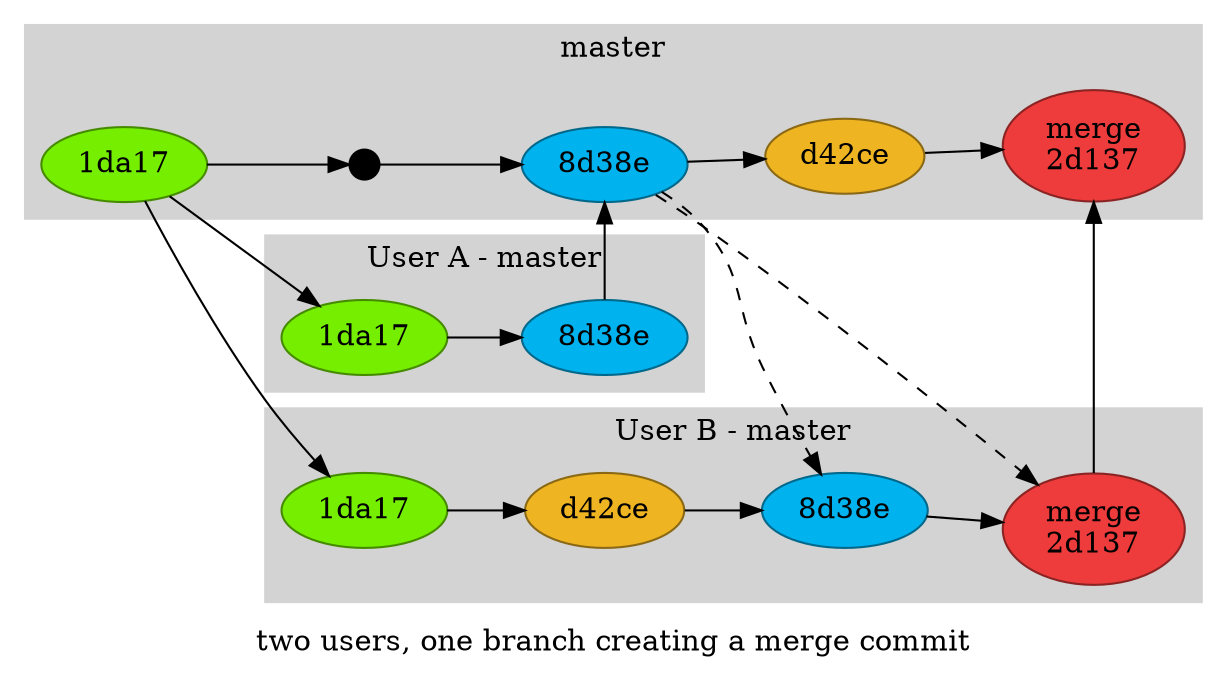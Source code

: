 digraph git {
	rankdir=LR
	label="two users, one branch creating a merge commit"
	node [style=filled]

	subgraph cluster_master {
		label = "master"
		style=filled
		color=lightgrey

		m0 -> m1 -> m2 -> m3 -> m4
		m0 [label="1da17", color=chartreuse4, fillcolor=chartreuse2]
		m1 [shape=point, height=.2, width=.2]
		m2 [label="8d38e", color=deepskyblue4, fillcolor=deepskyblue2]
		m3 [label="d42ce", color=goldenrod4, fillcolor=goldenrod2]
		m4 [label="merge\n2d137", color=brown4, fillcolor=brown2]
	}
	subgraph cluster_0 {
		label="User A - master"
		style=filled
		color=lightgrey

		a0 [label="1da17", color=chartreuse4, fillcolor=chartreuse2]
		a1 [label="8d38e", color=deepskyblue4, fillcolor=deepskyblue2]
		m0 -> a0 -> a1 -> m2

	}
	subgraph cluster_1 {
		label="User B - master"
		style=filled
		color=lightgrey
		b0 [label="1da17", color=chartreuse4, fillcolor=chartreuse2]
		b1 [label="d42ce", color=goldenrod4, fillcolor=goldenrod2]
		b2 [label="8d38e", color=deepskyblue4, fillcolor=deepskyblue2]
		b3 [label="merge\n2d137", color=brown4, fillcolor=brown2]

		m0 -> b0 -> b1 -> b2 -> b3 -> m4
		m2 -> b2 [style=dashed]
		m2 -> b3 [style=dashed]
	}
}
